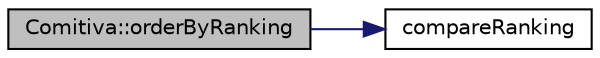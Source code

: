 digraph "Comitiva::orderByRanking"
{
 // LATEX_PDF_SIZE
  edge [fontname="Helvetica",fontsize="10",labelfontname="Helvetica",labelfontsize="10"];
  node [fontname="Helvetica",fontsize="10",shape=record];
  rankdir="LR";
  Node1 [label="Comitiva::orderByRanking",height=0.2,width=0.4,color="black", fillcolor="grey75", style="filled", fontcolor="black",tooltip="Mostra todos os elementos ordenados por ranking de um vetor de atletas passado como argumento."];
  Node1 -> Node2 [color="midnightblue",fontsize="10",style="solid",fontname="Helvetica"];
  Node2 [label="compareRanking",height=0.2,width=0.4,color="black", fillcolor="white", style="filled",URL="$_comitiva_8cpp.html#a0fba63c738019b2a216b19a752fac812",tooltip=" "];
}
